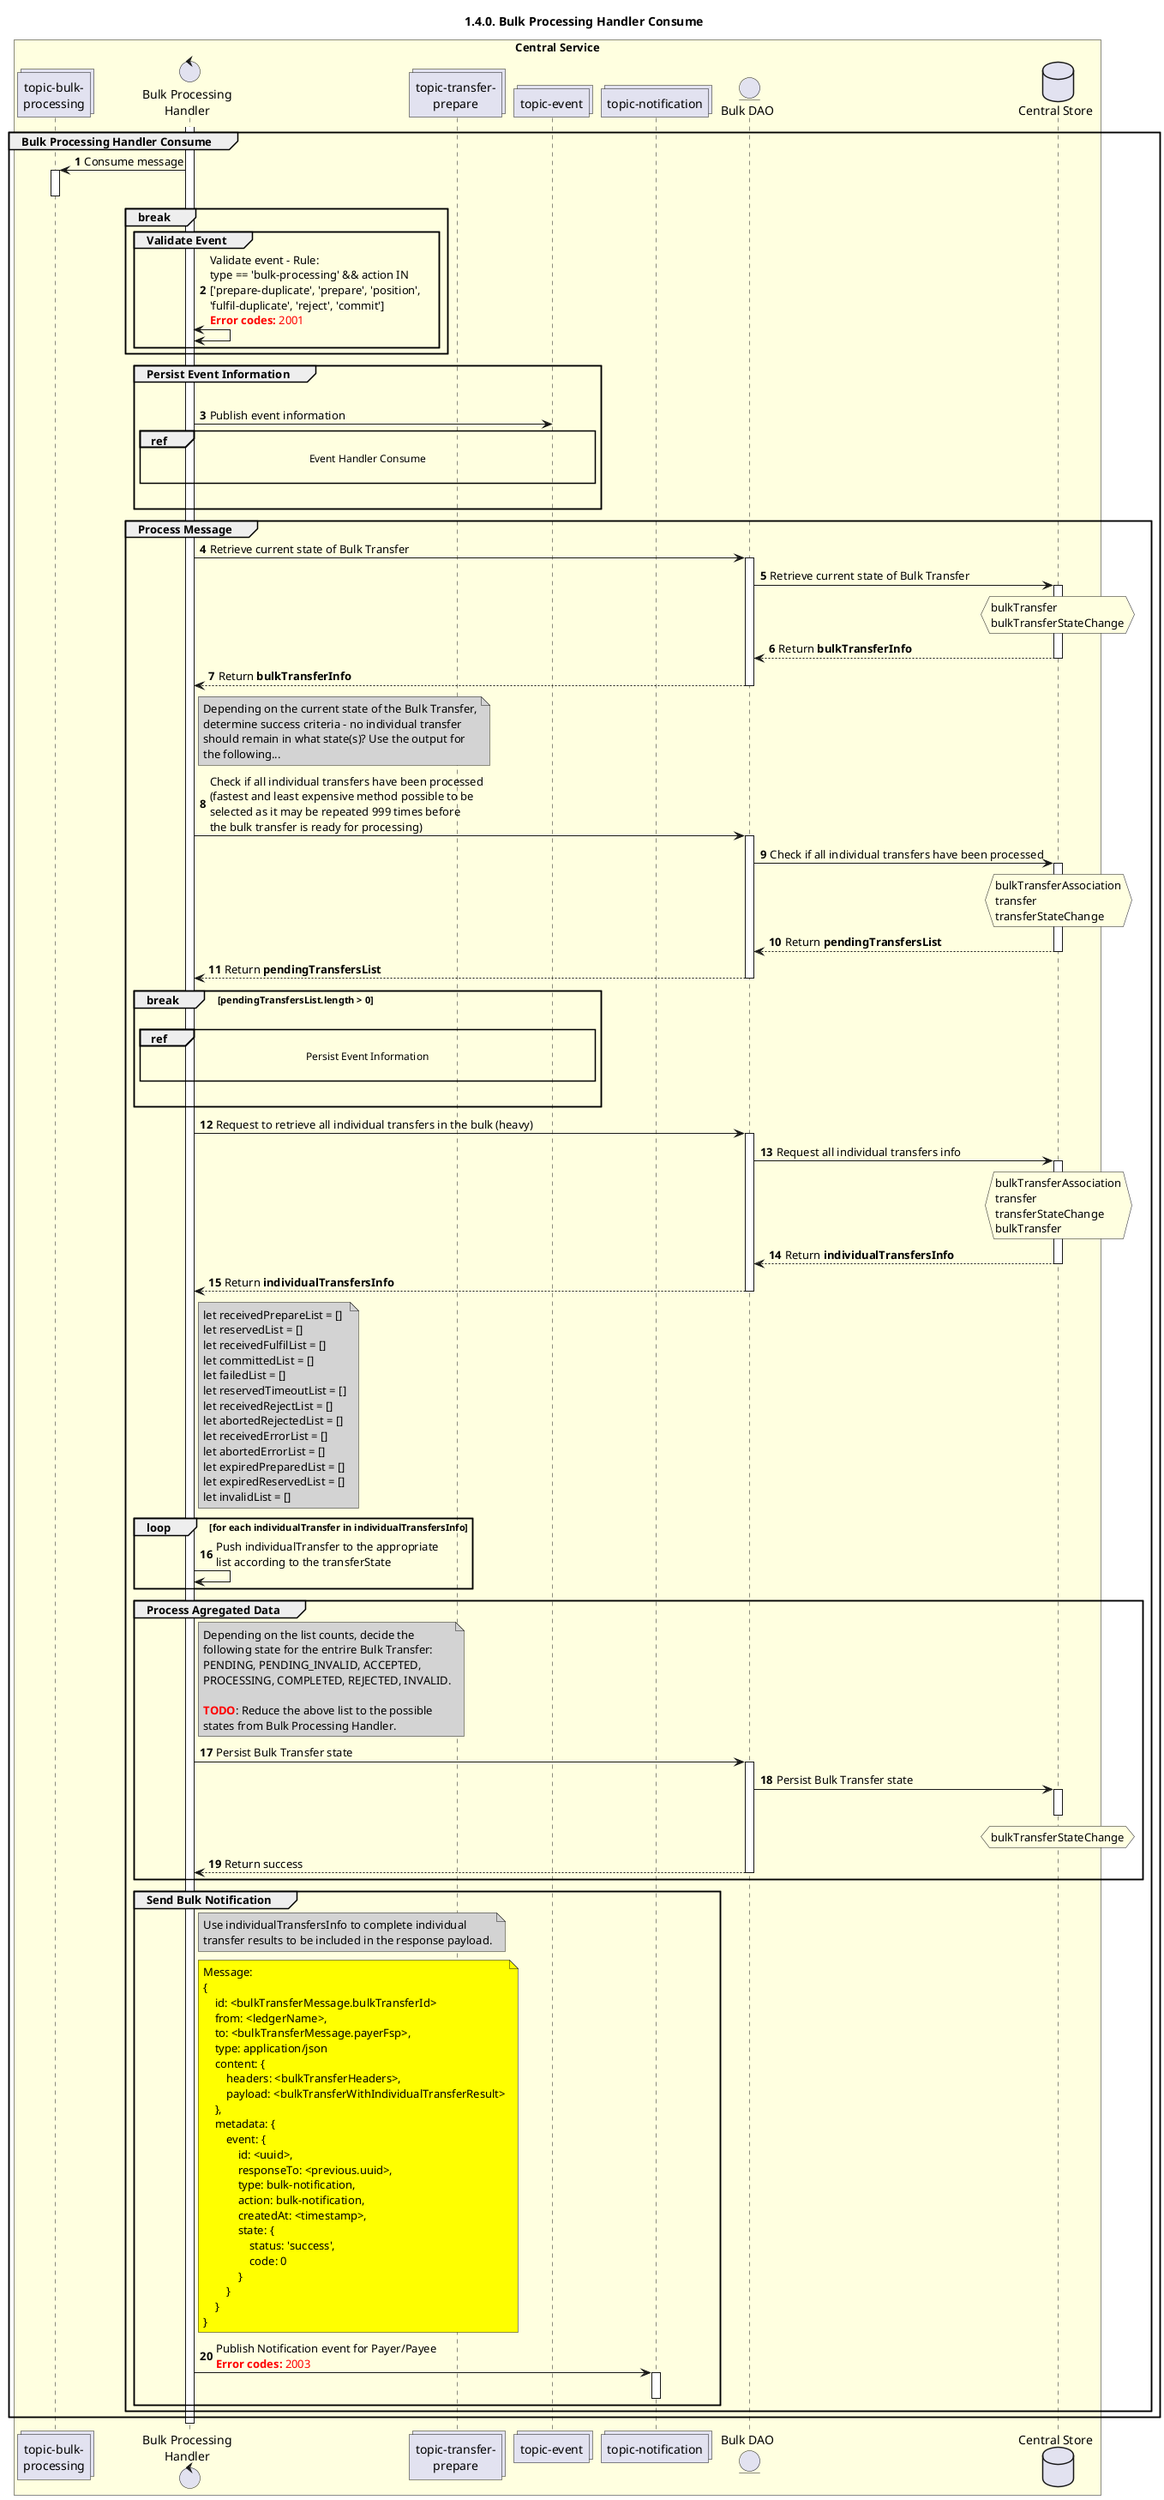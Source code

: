 /'*****
 License
 --------------
 Copyright © 2017 Bill & Melinda Gates Foundation
 The Mojaloop files are made available by the Bill & Melinda Gates Foundation under the Apache License, Version 2.0 (the "License") and you may not use these files except in compliance with the License. You may obtain a copy of the License at
 http://www.apache.org/licenses/LICENSE-2.0
 Unless required by applicable law or agreed to in writing, the Mojaloop files are distributed on an "AS IS" BASIS, WITHOUT WARRANTIES OR CONDITIONS OF ANY KIND, either express or implied. See the License for the specific language governing permissions and limitations under the License.
 Contributors
 --------------
 This is the official list of the Mojaloop project contributors for this file.
 Names of the original copyright holders (individuals or organizations)
 should be listed with a '*' in the first column. People who have
 contributed from an organization can be listed under the organization
 that actually holds the copyright for their contributions (see the
 Gates Foundation organization for an example). Those individuals should have
 their names indented and be marked with a '-'. Email address can be added
 optionally within square brackets <email>.
 * Gates Foundation
 - Name Surname <name.surname@gatesfoundation.com>

 * Georgi Georgiev <georgi.georgiev@modusbox.com>
 --------------
 ******'/

@startuml
' declare title
title 1.4.0. Bulk Processing Handler Consume

autonumber

' Actor Keys:
'   boundary - APIs/Interfaces, etc
'   collections - Kafka Topics
'   control - Kafka Consumers
'   entity - Database Access Objects
'   database - Database Persistance Store

' declare actors
collections "topic-bulk-\nprocessing" as TOPIC_BULK_PROCESSING
control "Bulk Processing\nHandler" as BULK_PROC_HANDLER
collections "topic-transfer-\nprepare" as TOPIC_TRANSFER_PREPARE
collections "topic-event" as TOPIC_EVENTS
collections "topic-notification" as TOPIC_NOTIFICATION
entity "Bulk DAO" as BULK_DAO
database "Central Store" as DB

box "Central Service" #LightYellow
    participant TOPIC_BULK_PROCESSING
    participant BULK_PROC_HANDLER
    participant TOPIC_TRANSFER_PREPARE
    participant TOPIC_EVENTS
    participant TOPIC_NOTIFICATION
    participant BULK_DAO
    participant DB
end box

' start flow
activate BULK_PROC_HANDLER
group Bulk Processing Handler Consume
    TOPIC_BULK_PROCESSING <- BULK_PROC_HANDLER: Consume message
    activate TOPIC_BULK_PROCESSING
    deactivate TOPIC_BULK_PROCESSING

    break
        group Validate Event
            BULK_PROC_HANDLER <-> BULK_PROC_HANDLER: Validate event - Rule:\ntype == 'bulk-processing' && action IN\n['prepare-duplicate', 'prepare', 'position',\n'fulfil-duplicate', 'reject', 'commit']\n<color #FF0000><b>Error codes:</b> 2001</color>
        end
    end

    group Persist Event Information
        |||
        BULK_PROC_HANDLER -> TOPIC_EVENTS: Publish event information
        ref over BULK_PROC_HANDLER, TOPIC_EVENTS:  Event Handler Consume\n
        |||
    end

    group Process Message
        BULK_PROC_HANDLER -> BULK_DAO: Retrieve current state of Bulk Transfer
        activate BULK_DAO
        BULK_DAO -> DB: Retrieve current state of Bulk Transfer
        activate DB
        hnote over DB #lightyellow
            bulkTransfer
            bulkTransferStateChange
        end note
        BULK_DAO <-- DB: Return **bulkTransferInfo**
        deactivate DB
        BULK_PROC_HANDLER <-- BULK_DAO: Return **bulkTransferInfo**
        deactivate BULK_DAO

        note right of BULK_PROC_HANDLER #lightgrey
            Depending on the current state of the Bulk Transfer,
            determine success criteria - no individual transfer
            should remain in what state(s)? Use the output for
            the following...
        end note

        BULK_PROC_HANDLER -> BULK_DAO: Check if all individual transfers have been processed\n(fastest and least expensive method possible to be\nselected as it may be repeated 999 times before\nthe bulk transfer is ready for processing)
        activate BULK_DAO
        BULK_DAO -> DB: Check if all individual transfers have been processed
        activate DB
        hnote over DB #lightyellow
            bulkTransferAssociation
            transfer
            transferStateChange
        end note
        BULK_DAO <-- DB: Return **pendingTransfersList**
        deactivate DB
        BULK_PROC_HANDLER <-- BULK_DAO: Return **pendingTransfersList**
        deactivate BULK_DAO

        break pendingTransfersList.length > 0
            |||
            ref over BULK_PROC_HANDLER, TOPIC_EVENTS: Persist Event Information\n
            |||
        end

        BULK_PROC_HANDLER -> BULK_DAO: Request to retrieve all individual transfers in the bulk (heavy)
        activate BULK_DAO
        BULK_DAO -> DB: Request all individual transfers info
        activate DB
        hnote over DB #lightyellow
            bulkTransferAssociation
            transfer
            transferStateChange
            bulkTransfer
        end note
        BULK_DAO <-- DB: Return **individualTransfersInfo**
        deactivate DB
        BULK_PROC_HANDLER <-- BULK_DAO: Return **individualTransfersInfo**
        deactivate BULK_DAO

        note right of BULK_PROC_HANDLER #lightgrey
            let receivedPrepareList = []
            let reservedList = []
            let receivedFulfilList = []
            let committedList = []
            let failedList = []
            let reservedTimeoutList = []
            let receivedRejectList = []
            let abortedRejectedList = []
            let receivedErrorList = []
            let abortedErrorList = []
            let expiredPreparedList = []
            let expiredReservedList = []
            let invalidList = []
        end note
        loop for each individualTransfer in individualTransfersInfo
            BULK_PROC_HANDLER -> BULK_PROC_HANDLER: Push individualTransfer to the appropriate\nlist according to the transferState
        end

        group Process Agregated Data
            note right of BULK_PROC_HANDLER #lightgrey
                Depending on the list counts, decide the
                following state for the entrire Bulk Transfer:
                PENDING, PENDING_INVALID, ACCEPTED,
                PROCESSING, COMPLETED, REJECTED, INVALID.

                **<color #red>TODO</color>**: Reduce the above list to the possible
                states from Bulk Processing Handler.
            end note

            BULK_PROC_HANDLER -> BULK_DAO: Persist Bulk Transfer state
            activate BULK_DAO
            BULK_DAO -> DB: Persist Bulk Transfer state
            activate DB
            deactivate DB
            hnote over DB #lightyellow
                bulkTransferStateChange
            end note
            BULK_PROC_HANDLER <-- BULK_DAO: Return success
            deactivate BULK_DAO
        end

        group Send Bulk Notification
            note right of BULK_PROC_HANDLER #lightgrey
                Use individualTransfersInfo to complete individual
                transfer results to be included in the response payload.
            end note
            note right of BULK_PROC_HANDLER #yellow
                Message:
                {
                    id: <bulkTransferMessage.bulkTransferId>
                    from: <ledgerName>,
                    to: <bulkTransferMessage.payerFsp>,
                    type: application/json
                    content: {
                        headers: <bulkTransferHeaders>,
                        payload: <bulkTransferWithIndividualTransferResult>
                    },
                    metadata: {
                        event: {
                            id: <uuid>,
                            responseTo: <previous.uuid>,
                            type: bulk-notification,
                            action: bulk-notification,
                            createdAt: <timestamp>,
                            state: {
                                status: 'success',
                                code: 0
                            }
                        }
                    }
                }
            end note
            BULK_PROC_HANDLER -> TOPIC_NOTIFICATION: Publish Notification event for Payer/Payee\n<color #FF0000><b>Error codes:</b> 2003</color>
            activate TOPIC_NOTIFICATION
            deactivate TOPIC_NOTIFICATION
        end
    end
end
deactivate BULK_PROC_HANDLER
@enduml

